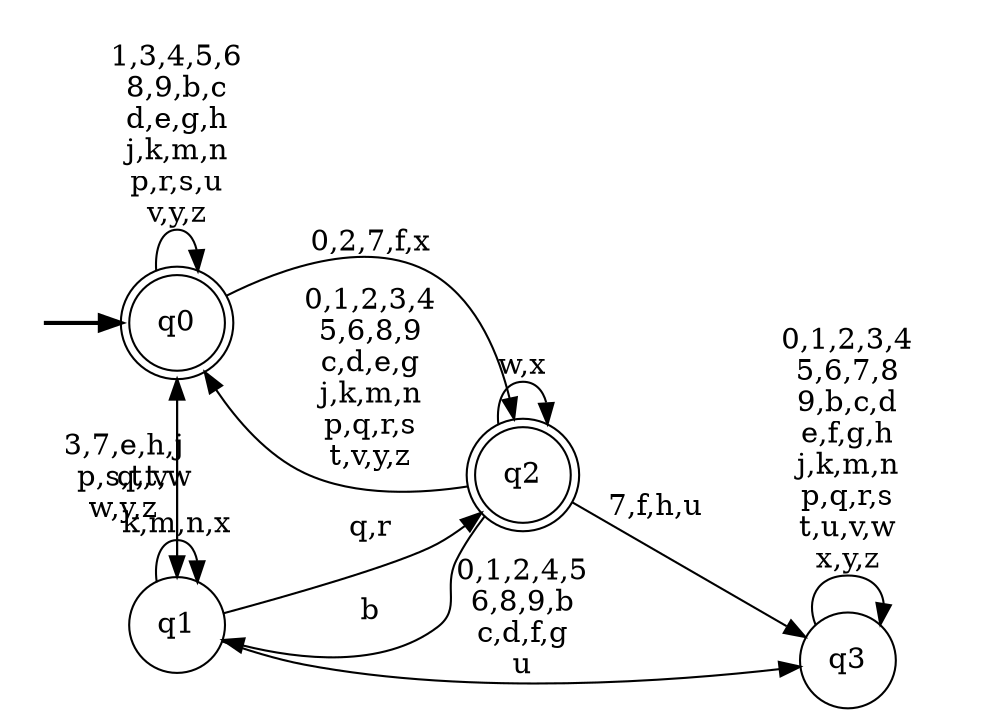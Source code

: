 digraph BlueStar {
__start0 [style = invis, shape = none, label = "", width = 0, height = 0];

rankdir=LR;
size="8,5";

s0 [style="rounded,filled", color="black", fillcolor="white" shape="doublecircle", label="q0"];
s1 [style="filled", color="black", fillcolor="white" shape="circle", label="q1"];
s2 [style="rounded,filled", color="black", fillcolor="white" shape="doublecircle", label="q2"];
s3 [style="filled", color="black", fillcolor="white" shape="circle", label="q3"];
subgraph cluster_main { 
	graph [pad=".75", ranksep="0.15", nodesep="0.15"];
	 style=invis; 
	__start0 -> s0 [penwidth=2];
}
s0 -> s0 [label="1,3,4,5,6\n8,9,b,c\nd,e,g,h\nj,k,m,n\np,r,s,u\nv,y,z"];
s0 -> s1 [label="q,t,w"];
s0 -> s2 [label="0,2,7,f,x"];
s1 -> s0 [label="3,7,e,h,j\np,s,t,v\nw,y,z"];
s1 -> s1 [label="k,m,n,x"];
s1 -> s2 [label="q,r"];
s1 -> s3 [label="0,1,2,4,5\n6,8,9,b\nc,d,f,g\nu"];
s2 -> s0 [label="0,1,2,3,4\n5,6,8,9\nc,d,e,g\nj,k,m,n\np,q,r,s\nt,v,y,z"];
s2 -> s1 [label="b"];
s2 -> s2 [label="w,x"];
s2 -> s3 [label="7,f,h,u"];
s3 -> s3 [label="0,1,2,3,4\n5,6,7,8\n9,b,c,d\ne,f,g,h\nj,k,m,n\np,q,r,s\nt,u,v,w\nx,y,z"];

}